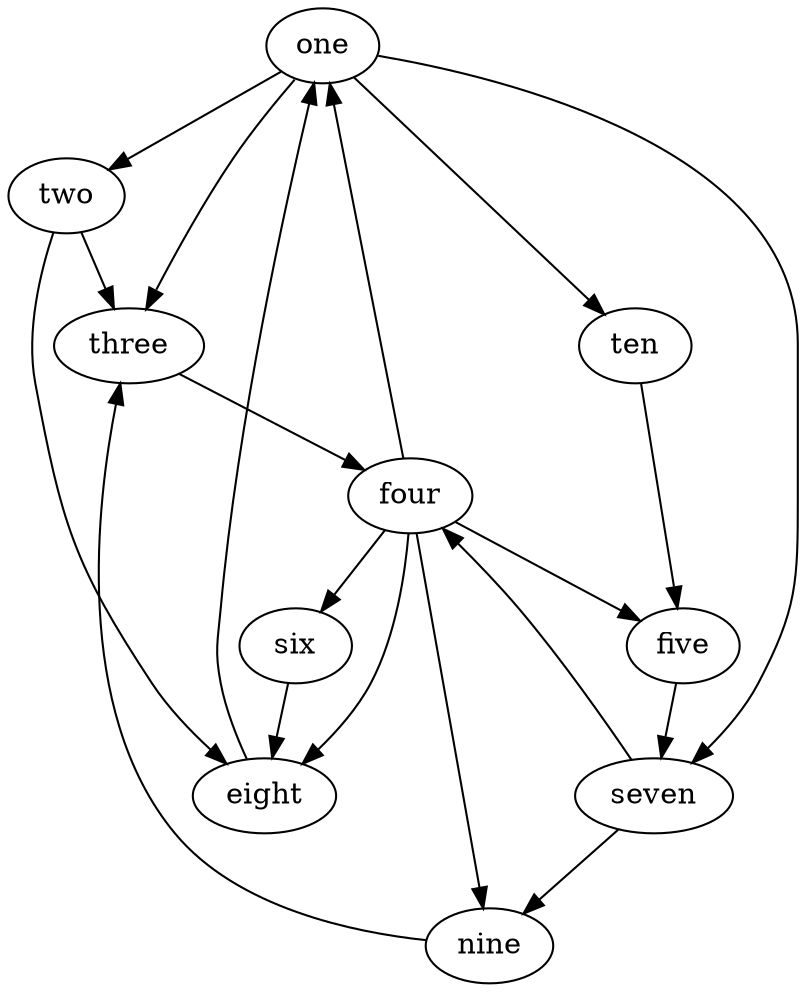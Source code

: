 digraph "" {
one -> two
two -> three
three -> four
four -> five
one -> three
four -> six
one -> ten
one -> seven
two -> eight
four -> nine
four -> eight
seven -> four
eight -> one
six -> eight
seven -> nine
five -> seven
nine -> three
four -> one
ten -> five


}
